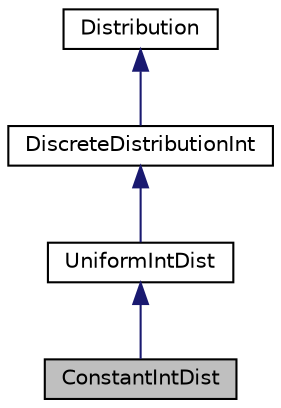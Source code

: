 digraph "ConstantIntDist"
{
 // INTERACTIVE_SVG=YES
  bgcolor="transparent";
  edge [fontname="Helvetica",fontsize="10",labelfontname="Helvetica",labelfontsize="10"];
  node [fontname="Helvetica",fontsize="10",shape=record];
  Node0 [label="ConstantIntDist",height=0.2,width=0.4,color="black", fillcolor="grey75", style="filled", fontcolor="black"];
  Node1 -> Node0 [dir="back",color="midnightblue",fontsize="10",style="solid",fontname="Helvetica"];
  Node1 [label="UniformIntDist",height=0.2,width=0.4,color="black",URL="$d2/db5/classumontreal_1_1ssj_1_1probdist_1_1UniformIntDist.html",tooltip="Extends the class DiscreteDistributionInt for the discrete uniform distribution over the range ..."];
  Node2 -> Node1 [dir="back",color="midnightblue",fontsize="10",style="solid",fontname="Helvetica"];
  Node2 [label="DiscreteDistributionInt",height=0.2,width=0.4,color="black",URL="$dd/d33/classumontreal_1_1ssj_1_1probdist_1_1DiscreteDistributionInt.html",tooltip="Classes implementing discrete distributions over the integers should inherit from this class..."];
  Node3 -> Node2 [dir="back",color="midnightblue",fontsize="10",style="solid",fontname="Helvetica"];
  Node3 [label="Distribution",height=0.2,width=0.4,color="black",URL="$d6/dd2/interfaceumontreal_1_1ssj_1_1probdist_1_1Distribution.html",tooltip="This interface should be implemented by all classes supporting discrete and continuous distributions..."];
}

